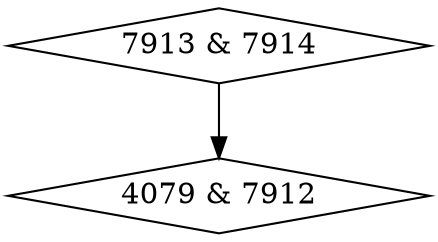 digraph {
0 [label = "4079 & 7912", shape = diamond];
1 [label = "7913 & 7914", shape = diamond];
1->0;
}
